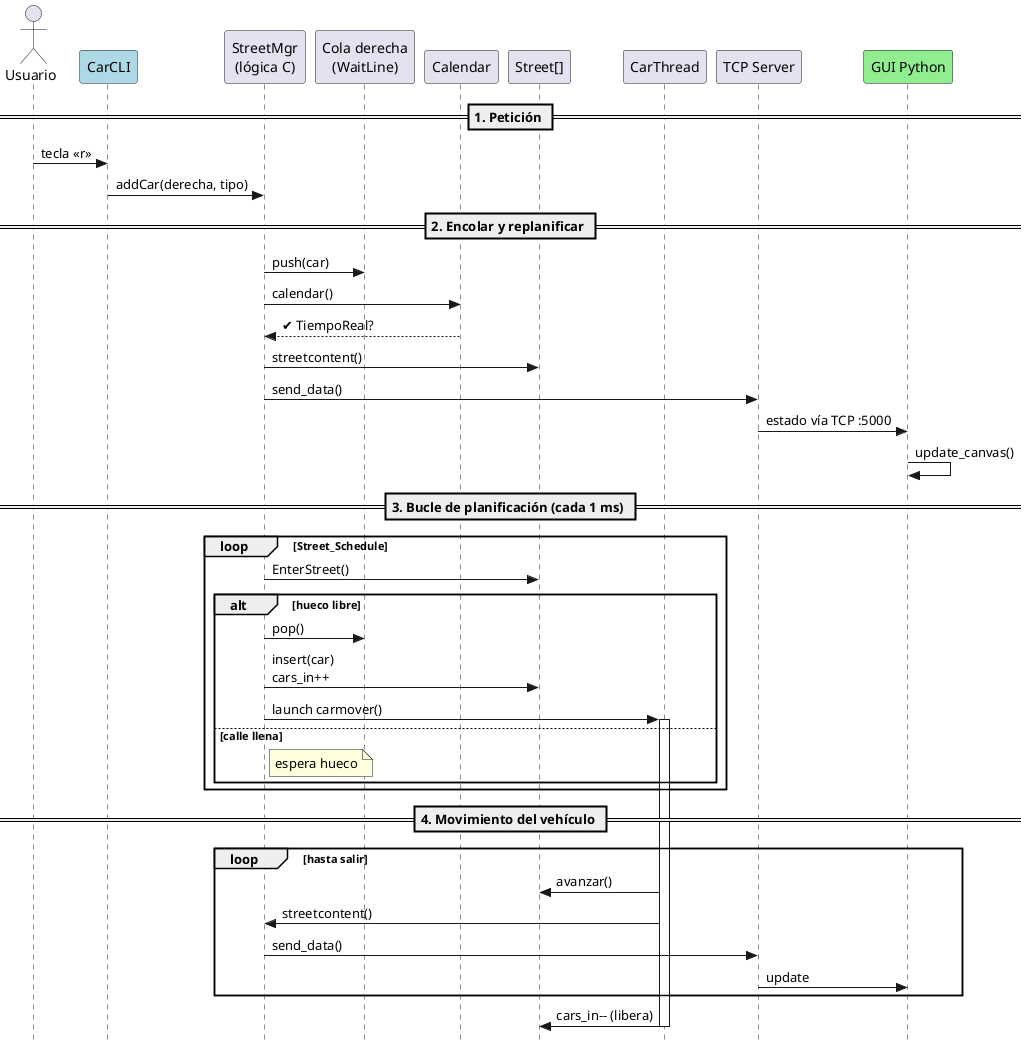@startuml
skinparam style strictuml
hide footbox

actor Usuario
participant "CarCLI" as CLI #LightBlue
participant "StreetMgr\n(lógica C)" as SM
participant "Cola derecha\n(WaitLine)" as Qr
participant "Calendar" as CAL
participant "Street[]" as ST
participant "CarThread" as TH
participant "TCP Server" as TCP
participant "GUI Python" as GUI #LightGreen

== 1. Petición ==
Usuario -> CLI : tecla «r»
CLI    -> SM  : addCar(derecha, tipo)

== 2. Encolar y replanificar ==
SM  -> Qr  : push(car)
SM  -> CAL : calendar()
CAL --> SM : ✔︎ TiempoReal?
SM  -> ST  : streetcontent()
SM  -> TCP : send_data()
TCP -> GUI : estado vía TCP :5000
GUI -> GUI : update_canvas()

== 3. Bucle de planificación (cada 1 ms) ==
loop Street_Schedule
  SM -> ST : EnterStreet()
  alt hueco libre
       SM -> Qr : pop()
       SM -> ST : insert(car)\ncars_in++
       SM -> TH : launch carmover()
       activate TH
  else calle llena
       note right SM : espera hueco
  end
end

== 4. Movimiento del vehículo ==
loop hasta salir
  TH -> ST  : avanzar()
  TH -> SM  : streetcontent()
  SM -> TCP : send_data()
  TCP -> GUI : update
end
TH -> ST : cars_in-- (libera)
deactivate TH
@enduml
